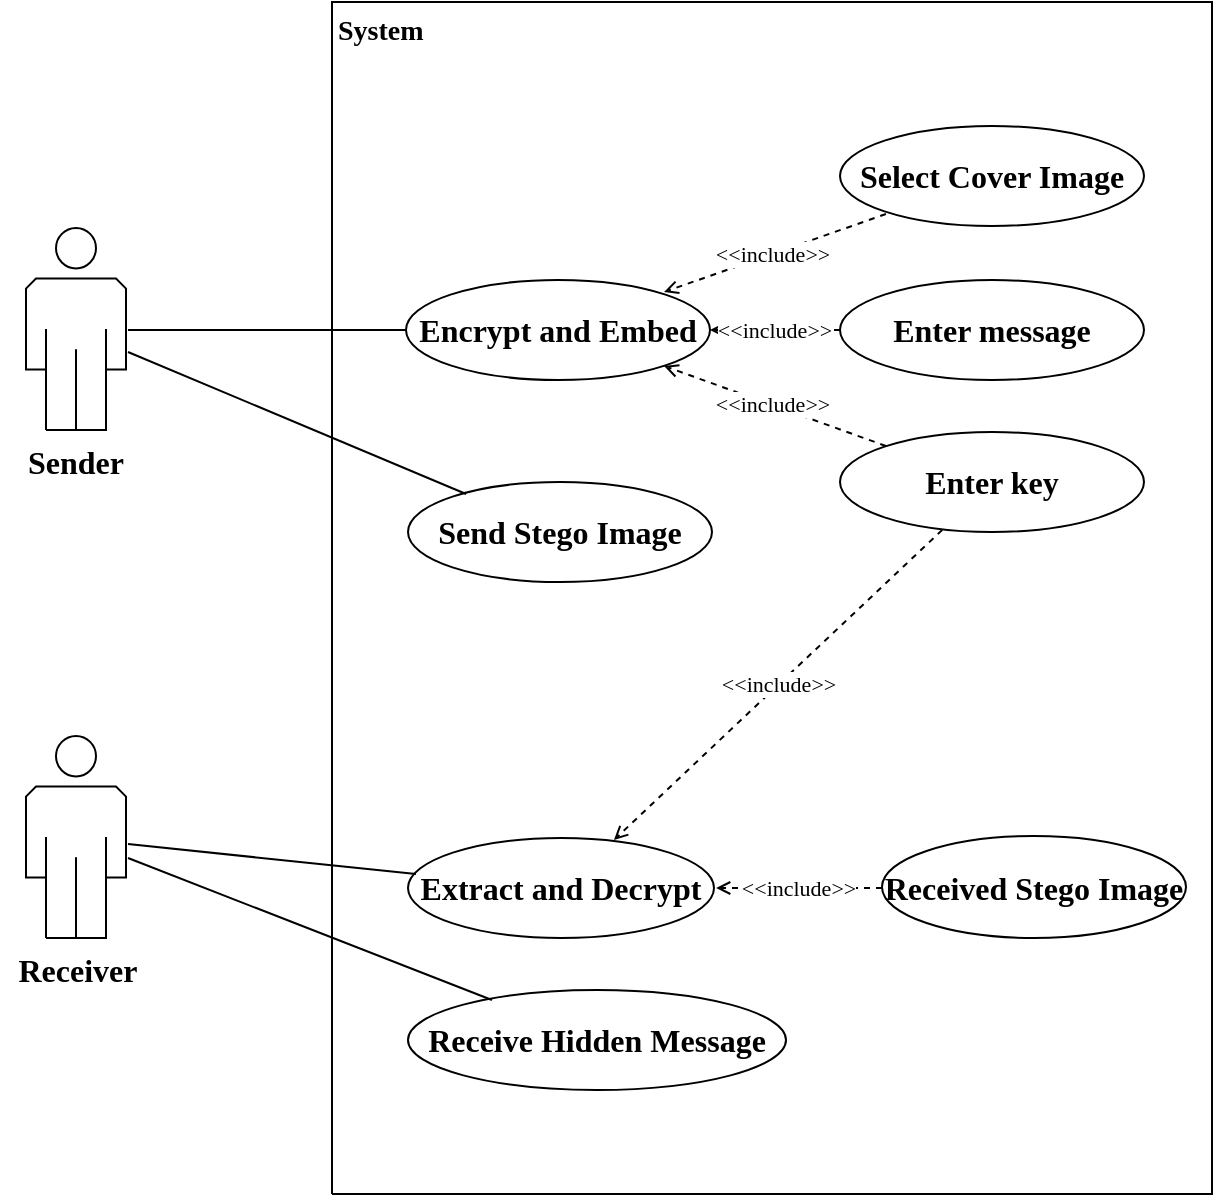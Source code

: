 <mxfile version="11.1.4" type="device"><diagram name="Page-1" id="Page-1"><mxGraphModel dx="868" dy="435" grid="1" gridSize="10" guides="1" tooltips="1" connect="1" arrows="1" fold="1" page="1" pageScale="1" pageWidth="850" pageHeight="1100" math="0" shadow="0"><root><mxCell id="0"/><mxCell id="1" parent="0"/><mxCell id="3" style="vsdxID=1;fillColor=none;gradientColor=none;strokeColor=none;spacingLeft=1;spacingRight=1;labelBackgroundColor=none;rounded=0;html=1;whiteSpace=wrap;fontFamily=Times New Roman;" parent="1" vertex="1"><mxGeometry x="457" y="115" width="440" height="596" as="geometry"/></mxCell><mxCell id="4" style="vsdxID=2;fillColor=none;gradientColor=none;shape=stencil(UzV2Ls5ILEhVNTIoLinKz04tz0wpyVA1dlE1MsrMy0gtyiwBslSNXVWNndPyi1LTi/JL81Ig/IJEkEoQKze/DGRCBUSfAUiHkUElhGdoAOG7QZTmZOYhKTWlkVqYJFmKiXcDVVSSqRDNS0AGIj7SMnNyINGJLI8ef0AhSNwbuwIA);strokeColor=#000000;labelBackgroundColor=none;rounded=0;html=1;whiteSpace=wrap;fontFamily=Times New Roman;" parent="3" vertex="1"><mxGeometry width="440" height="596" as="geometry"/></mxCell><mxCell id="5" value="&lt;p style=&quot;align:center;margin-left:0;margin-right:0;margin-top:0px;margin-bottom:0px;text-indent:0;valign:middle;direction:ltr;&quot;&gt;&lt;/p&gt;" style="text;vsdxID=2;fillColor=none;gradientColor=none;strokeColor=none;labelBackgroundColor=none;rounded=0;html=1;whiteSpace=wrap;verticalAlign=middle;align=center;;html=1;fontFamily=Times New Roman;" parent="4" vertex="1"><mxGeometry y="-0.12" width="440.64" height="596.12" as="geometry"/></mxCell><mxCell id="6" style="vsdxID=4;fillColor=none;gradientColor=none;strokeColor=none;spacingLeft=1;spacingRight=1;labelBackgroundColor=none;rounded=0;html=1;whiteSpace=wrap;fontFamily=Times New Roman;" parent="3" vertex="1"><mxGeometry width="440" height="31" as="geometry"/></mxCell><mxCell id="8" value="&lt;font style=&quot;font-size: 14px; color: rgb(0, 0, 0); direction: ltr; letter-spacing: 0px; line-height: 120%; opacity: 1;&quot;&gt;&lt;b&gt;System&lt;br&gt;&lt;/b&gt;&lt;/font&gt;" style="text;vsdxID=4;fillColor=none;gradientColor=none;strokeColor=none;spacingLeft=1;spacingRight=1;labelBackgroundColor=none;rounded=0;html=1;whiteSpace=wrap;verticalAlign=middle;align=left;;html=1;fontFamily=Times New Roman;" parent="6" vertex="1"><mxGeometry y="-0.75" width="440.64" height="31.75" as="geometry"/></mxCell><mxCell id="9" style="vsdxID=6;fillColor=none;gradientColor=none;shape=stencil(tZTNDoIwDICfZkeSsQXFM+J7LDJgcTJSpuDbu6USgQhBord2/dr1LyU8aUpRS8JoY8FcZKsyWxJ+JIypqpSgrJMITwlPcgOyAHOrMtRr4UkvXc3dR+jQj1HvwugD1ZCifkJWq2qejdaj+wV0K8kXyHCMsmgePaxH++asy2B9XfFmdGkE8ReTjbazux+FXV7E8dLyKTtEBZydCSabAH3HUO1GrZ4Eol0gOtUEYKywylSj7dMCChm4T4Jci+Llh6amlbIePG9O63N9f0nLCe/TkCut8bIM7dNT4p7wDPH0CQ==);strokeColor=#000000;labelBackgroundColor=none;rounded=0;html=1;whiteSpace=wrap;fontFamily=Times New Roman;" parent="1" vertex="1"><mxGeometry x="304" y="228" width="50" height="101" as="geometry"/></mxCell><mxCell id="10" value="&lt;font style=&quot;font-size: 16px; color: rgb(0, 0, 0); direction: ltr; letter-spacing: 0px; line-height: 120%; opacity: 1;&quot;&gt;&lt;b&gt;Sender&lt;br&gt;&lt;/b&gt;&lt;/font&gt;" style="text;vsdxID=6;fillColor=none;gradientColor=none;strokeColor=none;labelBackgroundColor=none;rounded=0;html=1;whiteSpace=wrap;verticalAlign=middle;align=center;;html=1;fontFamily=Times New Roman;" parent="9" vertex="1"><mxGeometry x="-6.78" y="101" width="64.37" height="31.61" as="geometry"/></mxCell><mxCell id="11" style="vsdxID=7;fillColor=none;gradientColor=none;shape=stencil(tZTNDoIwDICfZkeSsQXFM+J7LDJgcTJSpuDbu6USgQhBord2/dr1LyU8aUpRS8JoY8FcZKsyWxJ+JIypqpSgrJMITwlPcgOyAHOrMtRr4UkvXc3dR+jQj1HvwugD1ZCifkJWq2qejdaj+wV0K8kXyHCMsmgePaxH++asy2B9XfFmdGkE8ReTjbazux+FXV7E8dLyKTtEBZydCSabAH3HUO1GrZ4Eol0gOtUEYKywylSj7dMCChm4T4Jci+Llh6amlbIePG9O63N9f0nLCe/TkCut8bIM7dNT4p7wDPH0CQ==);strokeColor=#000000;labelBackgroundColor=none;rounded=0;html=1;whiteSpace=wrap;fontFamily=Times New Roman;" parent="1" vertex="1"><mxGeometry x="304" y="482" width="50" height="101" as="geometry"/></mxCell><mxCell id="12" value="&lt;font style=&quot;font-size: 16px; color: rgb(0, 0, 0); direction: ltr; letter-spacing: 0px; line-height: 120%; opacity: 1;&quot;&gt;&lt;b&gt;Receiver&lt;br&gt;&lt;/b&gt;&lt;/font&gt;" style="text;vsdxID=7;fillColor=none;gradientColor=none;strokeColor=none;labelBackgroundColor=none;rounded=0;html=1;whiteSpace=wrap;verticalAlign=middle;align=center;;html=1;fontFamily=Times New Roman;" parent="11" vertex="1"><mxGeometry x="-12.35" y="101" width="75.51" height="31.61" as="geometry"/></mxCell><mxCell id="13" value="&lt;font style=&quot;font-size: 16px; color: rgb(0, 0, 0); direction: ltr; letter-spacing: 0px; line-height: 120%; opacity: 1;&quot;&gt;&lt;b&gt;Select Cover Image&lt;br&gt;&lt;/b&gt;&lt;/font&gt;" style="verticalAlign=middle;align=center;vsdxID=8;fillColor=none;gradientColor=none;shape=stencil(vVHLDsIgEPwajiQI6RfU+h8bu22JCGRB2/69kG1iazx58DazM/vIjjBtmiCi0CplCjecbZ8nYc5Ca+snJJsLEqYTph0C4Ujh4XvmEaqzont41gkL96naodXKrGF6YSfQtUi0OXXDVlqPfJNP6usotUhYbJIUMmQb/GGrAxpRljVycDBuc1hKM2LclX8/7H9nFfB+82Cd45T2+mcspcSRmu4F);strokeColor=#000000;labelBackgroundColor=none;rounded=0;html=1;whiteSpace=wrap;fontFamily=Times New Roman;" parent="1" vertex="1"><mxGeometry x="711" y="177" width="152" height="50" as="geometry"/></mxCell><mxCell id="14" value="&lt;font style=&quot;font-size: 16px; color: rgb(0, 0, 0); direction: ltr; letter-spacing: 0px; line-height: 120%; opacity: 1;&quot;&gt;&lt;b&gt;Enter message&lt;br&gt;&lt;/b&gt;&lt;/font&gt;" style="verticalAlign=middle;align=center;vsdxID=9;fillColor=none;gradientColor=none;shape=stencil(vVHLDsIgEPwajiQI6RfU+h8bu22JCGRB2/69kG1iazx58DazM/vIjjBtmiCi0CplCjecbZ8nYc5Ca+snJJsLEqYTph0C4Ujh4XvmEaqzont41gkL96naodXKrGF6YSfQtUi0OXXDVlqPfJNP6usotUhYbJIUMmQb/GGrAxpRljVycDBuc1hKM2LclX8/7H9nFfB+82Cd45T2+mcspcSRmu4F);strokeColor=#000000;labelBackgroundColor=none;rounded=0;html=1;whiteSpace=wrap;fontFamily=Times New Roman;" parent="1" vertex="1"><mxGeometry x="711" y="254" width="152" height="50" as="geometry"/></mxCell><mxCell id="15" value="&lt;font style=&quot;font-size: 16px; color: rgb(0, 0, 0); direction: ltr; letter-spacing: 0px; line-height: 120%; opacity: 1;&quot;&gt;&lt;b&gt;Enter key&lt;br&gt;&lt;/b&gt;&lt;/font&gt;" style="verticalAlign=middle;align=center;vsdxID=10;fillColor=none;gradientColor=none;shape=stencil(vVHLDsIgEPwajiQI6RfU+h8bu22JCGRB2/69kG1iazx58DazM/vIjjBtmiCi0CplCjecbZ8nYc5Ca+snJJsLEqYTph0C4Ujh4XvmEaqzont41gkL96naodXKrGF6YSfQtUi0OXXDVlqPfJNP6usotUhYbJIUMmQb/GGrAxpRljVycDBuc1hKM2LclX8/7H9nFfB+82Cd45T2+mcspcSRmu4F);strokeColor=#000000;labelBackgroundColor=none;rounded=0;html=1;whiteSpace=wrap;fontFamily=Times New Roman;" parent="1" vertex="1"><mxGeometry x="711" y="330" width="152" height="50" as="geometry"/></mxCell><mxCell id="16" value="&lt;font style=&quot;font-size: 16px; color: rgb(0, 0, 0); direction: ltr; letter-spacing: 0px; line-height: 120%; opacity: 1;&quot;&gt;&lt;b&gt;Encrypt and Embed&lt;br&gt;&lt;/b&gt;&lt;/font&gt;" style="verticalAlign=middle;align=center;vsdxID=11;fillColor=none;gradientColor=none;shape=stencil(vVHLDsIgEPwajiQI6RfU+h8bu22JCGRB2/69kG1iazx58DazM/vIjjBtmiCi0CplCjecbZ8nYc5Ca+snJJsLEqYTph0C4Ujh4XvmEaqzont41gkL96naodXKrGF6YSfQtUi0OXXDVlqPfJNP6usotUhYbJIUMmQb/GGrAxpRljVycDBuc1hKM2LclX8/7H9nFfB+82Cd45T2+mcspcSRmu4F);strokeColor=#000000;labelBackgroundColor=none;rounded=0;html=1;whiteSpace=wrap;fontFamily=Times New Roman;" parent="1" vertex="1"><mxGeometry x="494" y="254" width="152" height="50" as="geometry"/></mxCell><mxCell id="17" value="&lt;font style=&quot;font-size: 16px; color: rgb(0, 0, 0); direction: ltr; letter-spacing: 0px; line-height: 120%; opacity: 1;&quot;&gt;&lt;b&gt;Received Stego Image&lt;br&gt;&lt;/b&gt;&lt;/font&gt;" style="verticalAlign=middle;align=center;vsdxID=12;fillColor=none;gradientColor=none;shape=stencil(vVHLDsIgEPwajiQI6RfU+h8bu22JCGRB2/69kG1iazx58DazM/vIjjBtmiCi0CplCjecbZ8nYc5Ca+snJJsLEqYTph0C4Ujh4XvmEaqzont41gkL96naodXKrGF6YSfQtUi0OXXDVlqPfJNP6usotUhYbJIUMmQb/GGrAxpRljVycDBuc1hKM2LclX8/7H9nFfB+82Cd45T2+mcspcSRmu4F);strokeColor=#000000;labelBackgroundColor=none;rounded=0;html=1;whiteSpace=wrap;fontFamily=Times New Roman;" parent="1" vertex="1"><mxGeometry x="732" y="532" width="152" height="51" as="geometry"/></mxCell><mxCell id="18" value="&lt;font style=&quot;font-size: 16px; color: rgb(0, 0, 0); direction: ltr; letter-spacing: 0px; line-height: 120%; opacity: 1;&quot;&gt;&lt;b&gt;Extract and Decrypt&lt;br&gt;&lt;/b&gt;&lt;/font&gt;" style="verticalAlign=middle;align=center;vsdxID=14;fillColor=none;gradientColor=none;shape=stencil(vVHLDsIgEPwajiQI6RfU+h8bu22JCGRB2/69kG1iazx58DazM/vIjjBtmiCi0CplCjecbZ8nYc5Ca+snJJsLEqYTph0C4Ujh4XvmEaqzont41gkL96naodXKrGF6YSfQtUi0OXXDVlqPfJNP6usotUhYbJIUMmQb/GGrAxpRljVycDBuc1hKM2LclX8/7H9nFfB+82Cd45T2+mcspcSRmu4F);strokeColor=#000000;labelBackgroundColor=none;rounded=0;html=1;whiteSpace=wrap;fontFamily=Times New Roman;" parent="1" vertex="1"><mxGeometry x="495" y="533" width="153" height="50" as="geometry"/></mxCell><mxCell id="19" value="&lt;font style=&quot;font-size: 16px; color: rgb(0, 0, 0); direction: ltr; letter-spacing: 0px; line-height: 120%; opacity: 1;&quot;&gt;&lt;b&gt;Send Stego Image&lt;br&gt;&lt;/b&gt;&lt;/font&gt;" style="verticalAlign=middle;align=center;vsdxID=15;fillColor=none;gradientColor=none;shape=stencil(vVHLDsIgEPwajiQI6RfU+h8bu22JCGRB2/69kG1iazx58DazM/vIjjBtmiCi0CplCjecbZ8nYc5Ca+snJJsLEqYTph0C4Ujh4XvmEaqzont41gkL96naodXKrGF6YSfQtUi0OXXDVlqPfJNP6usotUhYbJIUMmQb/GGrAxpRljVycDBuc1hKM2LclX8/7H9nFfB+82Cd45T2+mcspcSRmu4F);strokeColor=#000000;labelBackgroundColor=none;rounded=0;html=1;whiteSpace=wrap;fontFamily=Times New Roman;" parent="1" vertex="1"><mxGeometry x="495" y="355" width="152" height="50" as="geometry"/></mxCell><mxCell id="20" value="&lt;font style=&quot;font-size: 16px; color: rgb(0, 0, 0); direction: ltr; letter-spacing: 0px; line-height: 120%; opacity: 1;&quot;&gt;&lt;b&gt;Receive Hidden Message&lt;br&gt;&lt;/b&gt;&lt;/font&gt;" style="verticalAlign=middle;align=center;vsdxID=32;fillColor=none;gradientColor=none;shape=stencil(vVHLDsIgEPwajiQI6RfU+h8bu22JCGRB2/69kG1iazx58DazM/vIjjBtmiCi0CplCjecbZ8nYc5Ca+snJJsLEqYTph0C4Ujh4XvmEaqzont41gkL96naodXKrGF6YSfQtUi0OXXDVlqPfJNP6usotUhYbJIUMmQb/GGrAxpRljVycDBuc1hKM2LclX8/7H9nFfB+82Cd45T2+mcspcSRmu4F);strokeColor=#000000;labelBackgroundColor=none;rounded=0;html=1;whiteSpace=wrap;fontFamily=Times New Roman;" parent="1" vertex="1"><mxGeometry x="495" y="609" width="189" height="50" as="geometry"/></mxCell><mxCell id="2" value="Connector" parent="0"/><mxCell id="21" style="vsdxID=33;edgeStyle=none;startArrow=none;endArrow=none;startSize=5;endSize=5;strokeColor=#000000;spacingTop=0;spacingBottom=0;spacingLeft=0;spacingRight=0;verticalAlign=middle;html=1;labelBackgroundColor=#ffffff;rounded=0;exitX=1.02;exitY=0.604;exitDx=0;exitDy=0;exitPerimeter=0;entryX=0.222;entryY=0.1;entryDx=0;entryDy=0;entryPerimeter=0;" parent="2" source="11" target="20" edge="1"><mxGeometry relative="1" as="geometry"><mxPoint as="offset"/><Array as="points"/></mxGeometry></mxCell><mxCell id="22" style="vsdxID=30;edgeStyle=none;startArrow=none;endArrow=none;startSize=5;endSize=5;strokeColor=#000000;spacingTop=0;spacingBottom=0;spacingLeft=0;spacingRight=0;verticalAlign=middle;html=1;labelBackgroundColor=#ffffff;rounded=0;exitX=1.02;exitY=0.535;exitDx=0;exitDy=0;exitPerimeter=0;entryX=0.026;entryY=0.36;entryDx=0;entryDy=0;entryPerimeter=0;" parent="2" source="11" target="18" edge="1"><mxGeometry relative="1" as="geometry"><mxPoint as="offset"/><Array as="points"/></mxGeometry></mxCell><mxCell id="23" style="vsdxID=29;edgeStyle=none;startArrow=none;endArrow=none;startSize=5;endSize=5;strokeColor=#000000;spacingTop=0;spacingBottom=0;spacingLeft=0;spacingRight=0;verticalAlign=middle;html=1;labelBackgroundColor=#ffffff;rounded=0;exitX=1.02;exitY=0.614;exitDx=0;exitDy=0;exitPerimeter=0;entryX=0.191;entryY=0.12;entryDx=0;entryDy=0;entryPerimeter=0;" parent="2" source="9" target="19" edge="1"><mxGeometry relative="1" as="geometry"><mxPoint x="-1" y="-1" as="offset"/><Array as="points"/></mxGeometry></mxCell><mxCell id="24" style="vsdxID=28;edgeStyle=none;startArrow=none;endArrow=none;startSize=5;endSize=5;strokeColor=#000000;spacingTop=0;spacingBottom=0;spacingLeft=0;spacingRight=0;verticalAlign=middle;html=1;labelBackgroundColor=#ffffff;rounded=0;exitX=1.02;exitY=0.505;exitDx=0;exitDy=0;exitPerimeter=0;entryX=0;entryY=0.5;entryDx=0;entryDy=0;entryPerimeter=0;" parent="2" source="9" target="16" edge="1"><mxGeometry relative="1" as="geometry"><mxPoint as="offset"/><Array as="points"/></mxGeometry></mxCell><mxCell id="25" value="&lt;font style=&quot;font-size:11px;font-family:Calibri;color:#000000;direction:ltr;letter-spacing:0px;line-height:120%;opacity:1&quot;&gt;&amp;lt;&amp;lt;include&amp;gt;&amp;gt;&lt;br/&gt;&lt;/font&gt;" style="vsdxID=26;edgeStyle=none;dashed=1;startArrow=none;endArrow=open;startSize=5;endSize=5;strokeColor=#000000;spacingTop=0;spacingBottom=0;spacingLeft=0;spacingRight=0;verticalAlign=middle;html=1;labelBackgroundColor=#ffffff;rounded=0;align=center;exitX=0;exitY=0.51;exitDx=0;exitDy=0;exitPerimeter=0;entryX=1.007;entryY=0.5;entryDx=0;entryDy=0;entryPerimeter=0;" parent="2" source="17" target="18" edge="1"><mxGeometry relative="1" as="geometry"><mxPoint x="-1" as="offset"/><Array as="points"/></mxGeometry></mxCell><mxCell id="26" value="&lt;font style=&quot;font-size:11px;font-family:Calibri;color:#000000;direction:ltr;letter-spacing:0px;line-height:120%;opacity:1&quot;&gt;&amp;lt;&amp;lt;include&amp;gt;&amp;gt;&lt;br/&gt;&lt;/font&gt;" style="vsdxID=22;edgeStyle=none;dashed=1;startArrow=none;endArrow=open;startSize=5;endSize=5;strokeColor=#000000;spacingTop=0;spacingBottom=0;spacingLeft=0;spacingRight=0;verticalAlign=middle;html=1;labelBackgroundColor=#ffffff;rounded=0;align=center;exitX=0.151;exitY=0.88;exitDx=0;exitDy=0;exitPerimeter=0;entryX=0.849;entryY=0.12;entryDx=0;entryDy=0;entryPerimeter=0;" parent="2" source="13" target="16" edge="1"><mxGeometry relative="1" as="geometry"><mxPoint x="-1" as="offset"/><Array as="points"/></mxGeometry></mxCell><mxCell id="27" value="&lt;font style=&quot;font-size:11px;font-family:Calibri;color:#000000;direction:ltr;letter-spacing:0px;line-height:120%;opacity:1&quot;&gt;&amp;lt;&amp;lt;include&amp;gt;&amp;gt;&lt;br/&gt;&lt;/font&gt;" style="vsdxID=23;edgeStyle=none;dashed=1;startArrow=none;endArrow=open;startSize=5;endSize=5;strokeColor=#000000;spacingTop=0;spacingBottom=0;spacingLeft=0;spacingRight=0;verticalAlign=middle;html=1;labelBackgroundColor=#ffffff;rounded=0;align=center;exitX=0;exitY=0.5;exitDx=0;exitDy=0;exitPerimeter=0;entryX=1;entryY=0.5;entryDx=0;entryDy=0;entryPerimeter=0;" parent="2" source="14" target="16" edge="1"><mxGeometry relative="1" as="geometry"><mxPoint x="-1" as="offset"/><Array as="points"/></mxGeometry></mxCell><mxCell id="28" value="&lt;font style=&quot;font-size:11px;font-family:Calibri;color:#000000;direction:ltr;letter-spacing:0px;line-height:120%;opacity:1&quot;&gt;&amp;lt;&amp;lt;include&amp;gt;&amp;gt;&lt;br/&gt;&lt;/font&gt;" style="vsdxID=24;edgeStyle=none;dashed=1;startArrow=none;endArrow=open;startSize=5;endSize=5;strokeColor=#000000;spacingTop=0;spacingBottom=0;spacingLeft=0;spacingRight=0;verticalAlign=middle;html=1;labelBackgroundColor=#ffffff;rounded=0;align=center;exitX=0.151;exitY=0.14;exitDx=0;exitDy=0;exitPerimeter=0;entryX=0.849;entryY=0.86;entryDx=0;entryDy=0;entryPerimeter=0;" parent="2" source="15" target="16" edge="1"><mxGeometry relative="1" as="geometry"><mxPoint x="-1" y="-1" as="offset"/><Array as="points"/></mxGeometry></mxCell><mxCell id="29" value="&lt;font style=&quot;font-size:11px;font-family:Calibri;color:#000000;direction:ltr;letter-spacing:0px;line-height:120%;opacity:1&quot;&gt;&amp;lt;&amp;lt;include&amp;gt;&amp;gt;&lt;br/&gt;&lt;/font&gt;" style="vsdxID=25;edgeStyle=none;dashed=1;startArrow=none;endArrow=open;startSize=5;endSize=5;strokeColor=#000000;spacingTop=0;spacingBottom=0;spacingLeft=0;spacingRight=0;verticalAlign=middle;html=1;labelBackgroundColor=#ffffff;rounded=0;align=center;exitX=0.336;exitY=0.98;exitDx=0;exitDy=0;exitPerimeter=0;entryX=0.673;entryY=0.02;entryDx=0;entryDy=0;entryPerimeter=0;" parent="2" source="15" target="18" edge="1"><mxGeometry relative="1" as="geometry"><mxPoint y="-1" as="offset"/><Array as="points"/></mxGeometry></mxCell></root></mxGraphModel></diagram></mxfile>